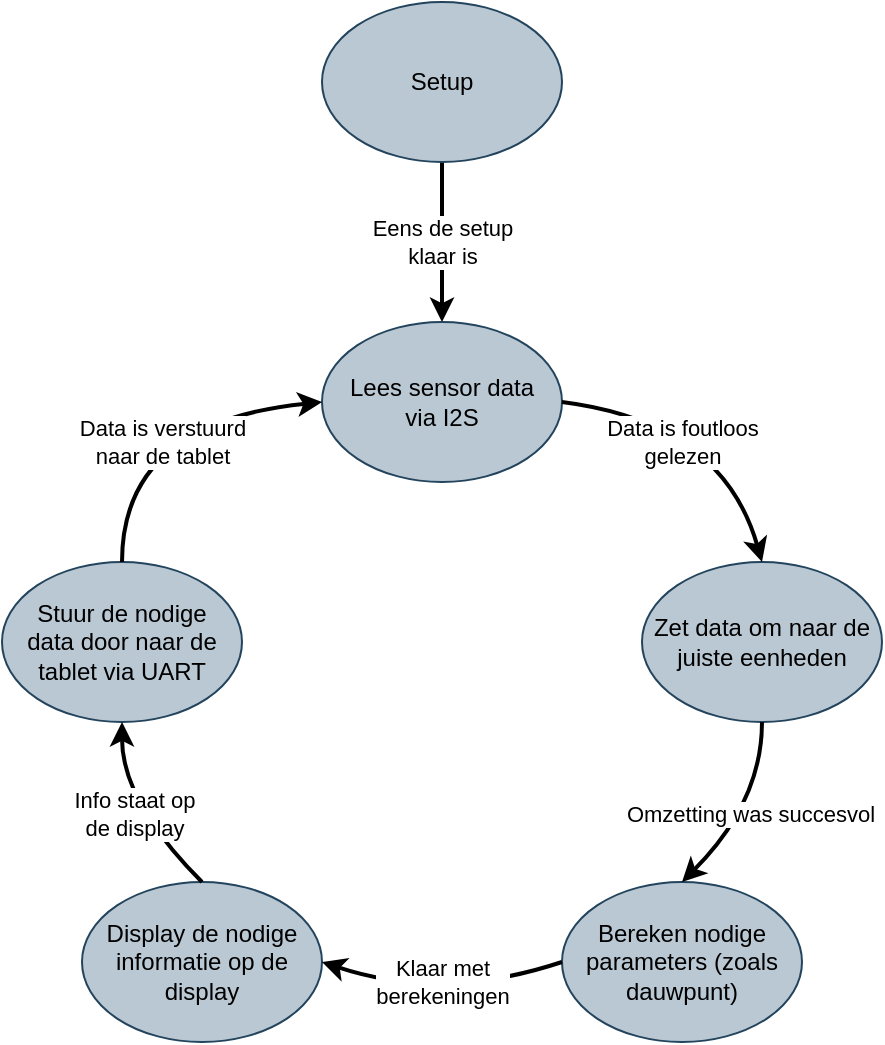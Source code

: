 <mxfile version="20.8.18" type="device"><diagram id="Wjb-CvFciVXLnYOjq6w7" name="Page-1"><mxGraphModel dx="1313" dy="676" grid="1" gridSize="10" guides="1" tooltips="1" connect="1" arrows="1" fold="1" page="1" pageScale="1" pageWidth="850" pageHeight="1100" math="0" shadow="0"><root><mxCell id="0"/><mxCell id="1" parent="0"/><mxCell id="nYfMMlBu7_xMNvaUSroA-7" value="Eens de setup&lt;br&gt;klaar is" style="edgeStyle=orthogonalEdgeStyle;rounded=0;orthogonalLoop=1;jettySize=auto;html=1;strokeWidth=2;startArrow=none;startFill=0;endArrow=classic;endFill=1;" parent="1" source="nYfMMlBu7_xMNvaUSroA-1" target="nYfMMlBu7_xMNvaUSroA-2" edge="1"><mxGeometry relative="1" as="geometry"><mxPoint as="offset"/></mxGeometry></mxCell><mxCell id="nYfMMlBu7_xMNvaUSroA-1" value="Setup" style="ellipse;whiteSpace=wrap;html=1;fillColor=#bac8d3;strokeColor=#23445d;" parent="1" vertex="1"><mxGeometry x="360" y="40" width="120" height="80" as="geometry"/></mxCell><mxCell id="nYfMMlBu7_xMNvaUSroA-2" value="Lees sensor data &lt;br&gt;via I2S" style="ellipse;whiteSpace=wrap;html=1;fillColor=#bac8d3;strokeColor=#23445d;" parent="1" vertex="1"><mxGeometry x="360" y="200" width="120" height="80" as="geometry"/></mxCell><mxCell id="nYfMMlBu7_xMNvaUSroA-3" value="Zet data om naar de juiste eenheden" style="ellipse;whiteSpace=wrap;html=1;fillColor=#bac8d3;strokeColor=#23445d;" parent="1" vertex="1"><mxGeometry x="520" y="320" width="120" height="80" as="geometry"/></mxCell><mxCell id="nYfMMlBu7_xMNvaUSroA-4" value="Bereken nodige parameters (zoals dauwpunt)" style="ellipse;whiteSpace=wrap;html=1;fillColor=#bac8d3;strokeColor=#23445d;" parent="1" vertex="1"><mxGeometry x="480" y="480" width="120" height="80" as="geometry"/></mxCell><mxCell id="nYfMMlBu7_xMNvaUSroA-5" value="Stuur de nodige&lt;br style=&quot;border-color: var(--border-color);&quot;&gt;data door naar de tablet via UART" style="ellipse;whiteSpace=wrap;html=1;fillColor=#bac8d3;strokeColor=#23445d;" parent="1" vertex="1"><mxGeometry x="200" y="320" width="120" height="80" as="geometry"/></mxCell><mxCell id="nYfMMlBu7_xMNvaUSroA-6" value="Display de nodige informatie op de display" style="ellipse;whiteSpace=wrap;html=1;fillColor=#bac8d3;strokeColor=#23445d;" parent="1" vertex="1"><mxGeometry x="240" y="480" width="120" height="80" as="geometry"/></mxCell><mxCell id="nYfMMlBu7_xMNvaUSroA-9" value="Data is foutloos &lt;br&gt;gelezen" style="curved=1;endArrow=classic;html=1;rounded=0;strokeWidth=2;entryX=0.5;entryY=0;entryDx=0;entryDy=0;exitX=1;exitY=0.5;exitDx=0;exitDy=0;" parent="1" source="nYfMMlBu7_xMNvaUSroA-2" target="nYfMMlBu7_xMNvaUSroA-3" edge="1"><mxGeometry x="-0.192" y="-12" width="50" height="50" relative="1" as="geometry"><mxPoint x="410" y="330" as="sourcePoint"/><mxPoint x="470" y="290" as="targetPoint"/><Array as="points"><mxPoint x="560" y="250"/></Array><mxPoint as="offset"/></mxGeometry></mxCell><mxCell id="nYfMMlBu7_xMNvaUSroA-10" value="Data is verstuurd&lt;br&gt;naar de tablet" style="curved=1;endArrow=none;html=1;rounded=0;strokeWidth=2;entryX=0.5;entryY=0;entryDx=0;entryDy=0;exitX=0;exitY=0.5;exitDx=0;exitDy=0;endFill=0;startArrow=classic;startFill=1;" parent="1" source="nYfMMlBu7_xMNvaUSroA-2" target="nYfMMlBu7_xMNvaUSroA-5" edge="1"><mxGeometry x="-0.043" y="12" width="50" height="50" relative="1" as="geometry"><mxPoint x="330" y="310" as="sourcePoint"/><mxPoint x="430" y="390.0" as="targetPoint"/><Array as="points"><mxPoint x="260" y="250"/></Array><mxPoint as="offset"/></mxGeometry></mxCell><mxCell id="nYfMMlBu7_xMNvaUSroA-12" value="Omzetting was succesvol" style="curved=1;endArrow=classic;html=1;rounded=0;strokeWidth=2;entryX=0.5;entryY=0;entryDx=0;entryDy=0;exitX=0.5;exitY=1;exitDx=0;exitDy=0;" parent="1" source="nYfMMlBu7_xMNvaUSroA-3" target="nYfMMlBu7_xMNvaUSroA-4" edge="1"><mxGeometry width="50" height="50" relative="1" as="geometry"><mxPoint x="380" y="480" as="sourcePoint"/><mxPoint x="430" y="430" as="targetPoint"/><Array as="points"><mxPoint x="580" y="440"/></Array></mxGeometry></mxCell><mxCell id="nYfMMlBu7_xMNvaUSroA-13" value="Klaar met&lt;br&gt;berekeningen" style="curved=1;endArrow=classic;html=1;rounded=0;strokeWidth=2;entryX=1;entryY=0.5;entryDx=0;entryDy=0;exitX=0;exitY=0.5;exitDx=0;exitDy=0;" parent="1" source="nYfMMlBu7_xMNvaUSroA-4" target="nYfMMlBu7_xMNvaUSroA-6" edge="1"><mxGeometry x="0.05" y="-9" width="50" height="50" relative="1" as="geometry"><mxPoint x="590" y="410.0" as="sourcePoint"/><mxPoint x="550" y="490" as="targetPoint"/><Array as="points"><mxPoint x="420" y="540"/></Array><mxPoint as="offset"/></mxGeometry></mxCell><mxCell id="nYfMMlBu7_xMNvaUSroA-14" value="Info staat op &lt;br&gt;de display" style="curved=1;endArrow=classic;html=1;rounded=0;strokeWidth=2;entryX=0.5;entryY=1;entryDx=0;entryDy=0;exitX=0.5;exitY=0;exitDx=0;exitDy=0;" parent="1" source="nYfMMlBu7_xMNvaUSroA-6" target="nYfMMlBu7_xMNvaUSroA-5" edge="1"><mxGeometry width="50" height="50" relative="1" as="geometry"><mxPoint x="600" y="420.0" as="sourcePoint"/><mxPoint x="560" y="500" as="targetPoint"/><Array as="points"><mxPoint x="260" y="440"/></Array></mxGeometry></mxCell></root></mxGraphModel></diagram></mxfile>